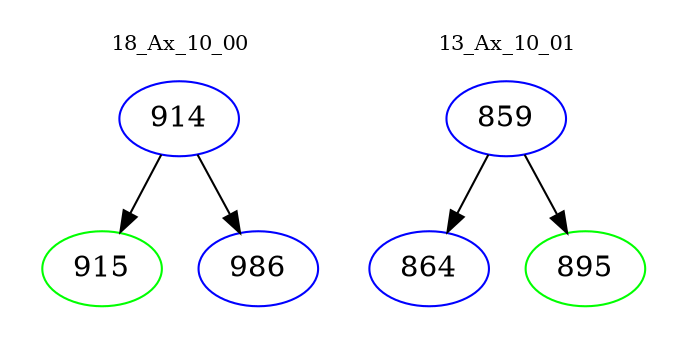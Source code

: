 digraph{
subgraph cluster_0 {
color = white
label = "18_Ax_10_00";
fontsize=10;
T0_914 [label="914", color="blue"]
T0_914 -> T0_915 [color="black"]
T0_915 [label="915", color="green"]
T0_914 -> T0_986 [color="black"]
T0_986 [label="986", color="blue"]
}
subgraph cluster_1 {
color = white
label = "13_Ax_10_01";
fontsize=10;
T1_859 [label="859", color="blue"]
T1_859 -> T1_864 [color="black"]
T1_864 [label="864", color="blue"]
T1_859 -> T1_895 [color="black"]
T1_895 [label="895", color="green"]
}
}
